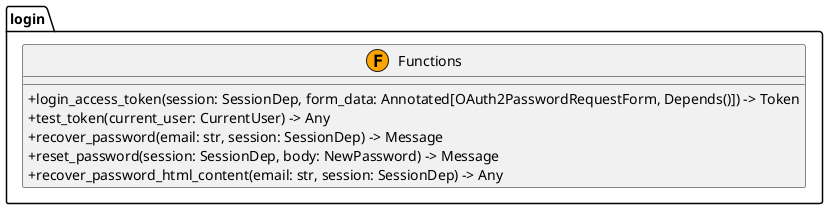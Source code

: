@startuml
skinparam classAttributeIconSize 0

package "login" {
  class Functions <<(F,orange)>> {
    +login_access_token(session: SessionDep, form_data: Annotated[OAuth2PasswordRequestForm, Depends()]) -> Token
    +test_token(current_user: CurrentUser) -> Any
    +recover_password(email: str, session: SessionDep) -> Message
    +reset_password(session: SessionDep, body: NewPassword) -> Message
    +recover_password_html_content(email: str, session: SessionDep) -> Any
  }
}

' Relationships
@enduml